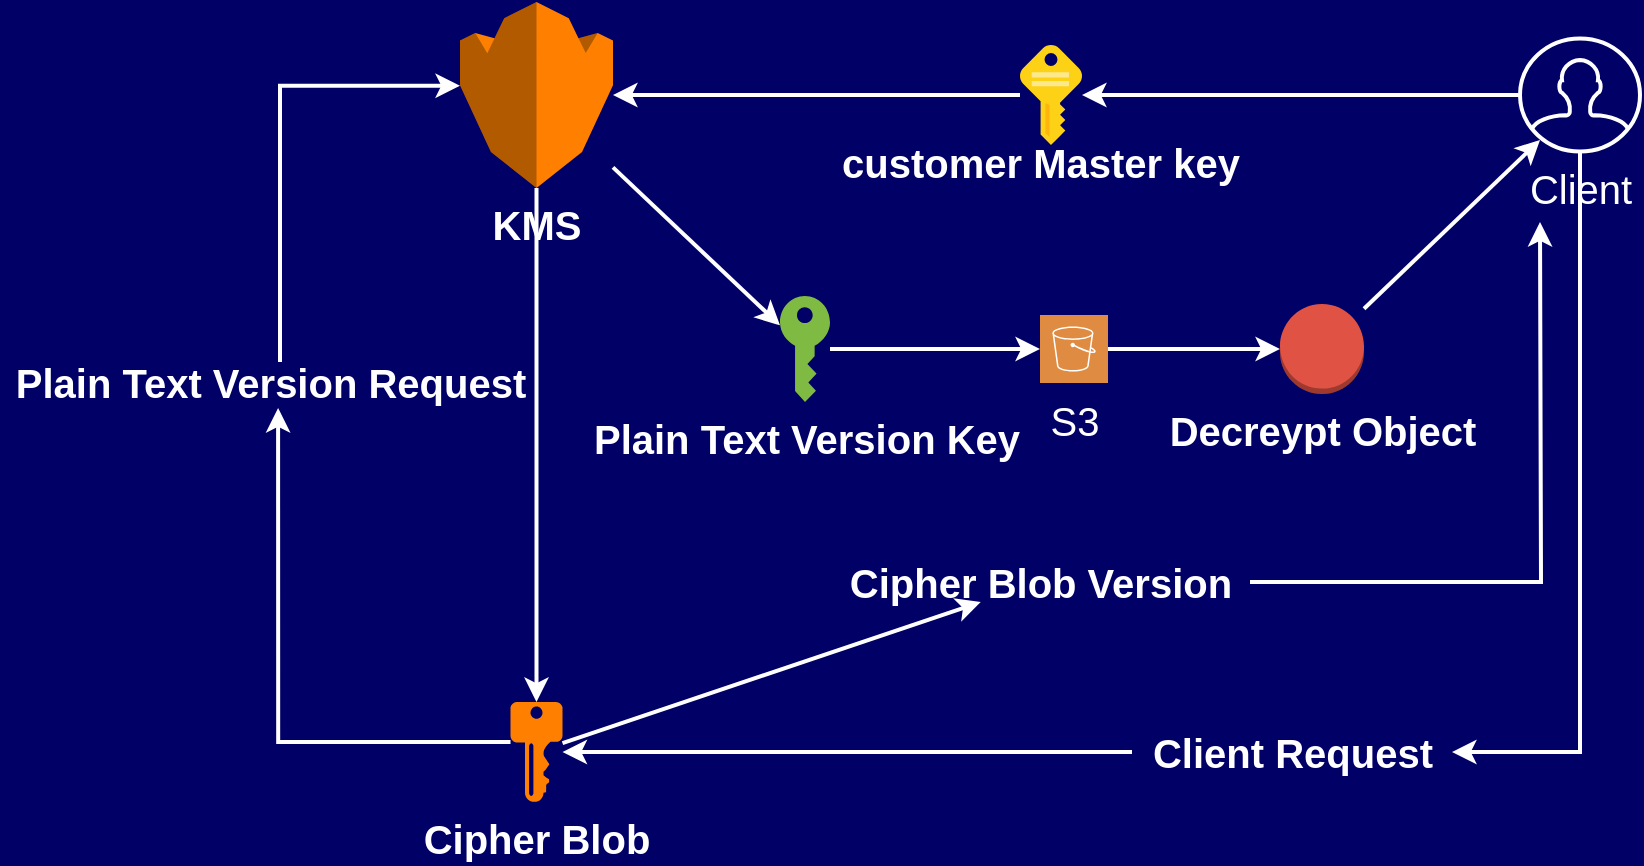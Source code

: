 <mxfile version="13.4.5" type="device"><diagram id="MXxcqeAqcnDzUP1oK3Q_" name="Page-1"><mxGraphModel dx="854" dy="496" grid="1" gridSize="10" guides="1" tooltips="1" connect="1" arrows="1" fold="1" page="1" pageScale="1" pageWidth="1169" pageHeight="827" background="#000066" math="0" shadow="0"><root><mxCell id="0"/><mxCell id="1" parent="0"/><mxCell id="CiVy2HXg6KLA0dEN1zC3-39" style="edgeStyle=none;rounded=0;orthogonalLoop=1;jettySize=auto;html=1;entryX=0.5;entryY=0;entryDx=0;entryDy=0;entryPerimeter=0;strokeColor=#FFFFFF;strokeWidth=2;" edge="1" parent="1" source="CiVy2HXg6KLA0dEN1zC3-15" target="CiVy2HXg6KLA0dEN1zC3-16"><mxGeometry relative="1" as="geometry"/></mxCell><mxCell id="CiVy2HXg6KLA0dEN1zC3-51" style="rounded=0;orthogonalLoop=1;jettySize=auto;html=1;strokeColor=#FFFFFF;strokeWidth=2;" edge="1" parent="1" source="CiVy2HXg6KLA0dEN1zC3-15" target="CiVy2HXg6KLA0dEN1zC3-27"><mxGeometry relative="1" as="geometry"/></mxCell><mxCell id="CiVy2HXg6KLA0dEN1zC3-15" value="&lt;b&gt;&lt;font style=&quot;font-size: 20px&quot; color=&quot;#ffffff&quot;&gt;KMS&lt;/font&gt;&lt;/b&gt;" style="outlineConnect=0;dashed=0;verticalLabelPosition=bottom;verticalAlign=top;align=center;html=1;shape=mxgraph.aws3.kms;gradientColor=none;strokeColor=#FFFFFF;fillColor=#FF8000;" vertex="1" parent="1"><mxGeometry x="240" y="80" width="76.5" height="93" as="geometry"/></mxCell><mxCell id="CiVy2HXg6KLA0dEN1zC3-42" style="edgeStyle=orthogonalEdgeStyle;rounded=0;orthogonalLoop=1;jettySize=auto;html=1;strokeColor=#FFFFFF;strokeWidth=2;entryX=0;entryY=0.45;entryDx=0;entryDy=0;entryPerimeter=0;" edge="1" parent="1" source="CiVy2HXg6KLA0dEN1zC3-44" target="CiVy2HXg6KLA0dEN1zC3-15"><mxGeometry relative="1" as="geometry"><mxPoint x="160" y="120" as="targetPoint"/><Array as="points"><mxPoint x="150" y="122"/></Array></mxGeometry></mxCell><mxCell id="CiVy2HXg6KLA0dEN1zC3-16" value="&lt;b&gt;&lt;font style=&quot;font-size: 20px&quot; color=&quot;#ffffff&quot;&gt;Cipher Blob&lt;/font&gt;&lt;/b&gt;" style="aspect=fixed;pointerEvents=1;shadow=0;dashed=0;html=1;strokeColor=none;labelPosition=center;verticalLabelPosition=bottom;verticalAlign=top;align=center;shape=mxgraph.mscae.enterprise.key_permissions;fillColor=#FF8000;" vertex="1" parent="1"><mxGeometry x="265.25" y="430" width="26" height="50" as="geometry"/></mxCell><mxCell id="CiVy2HXg6KLA0dEN1zC3-31" style="edgeStyle=none;rounded=0;orthogonalLoop=1;jettySize=auto;html=1;strokeColor=#FFFFFF;strokeWidth=2;" edge="1" parent="1" source="CiVy2HXg6KLA0dEN1zC3-19" target="CiVy2HXg6KLA0dEN1zC3-15"><mxGeometry relative="1" as="geometry"/></mxCell><mxCell id="CiVy2HXg6KLA0dEN1zC3-19" value="" style="aspect=fixed;html=1;points=[];align=center;image;fontSize=12;image=img/lib/mscae/Key.svg;strokeColor=#FFFFFF;fillColor=#FF8000;" vertex="1" parent="1"><mxGeometry x="520" y="101.5" width="31" height="50" as="geometry"/></mxCell><mxCell id="CiVy2HXg6KLA0dEN1zC3-22" value="&lt;font color=&quot;#ffffff&quot;&gt;&lt;span style=&quot;font-size: 20px&quot;&gt;&lt;b&gt;customer Master key&lt;/b&gt;&lt;/span&gt;&lt;/font&gt;" style="text;html=1;resizable=0;autosize=1;align=center;verticalAlign=middle;points=[];fillColor=none;strokeColor=none;rounded=0;" vertex="1" parent="1"><mxGeometry x="425" y="150" width="210" height="20" as="geometry"/></mxCell><mxCell id="CiVy2HXg6KLA0dEN1zC3-24" style="edgeStyle=none;rounded=0;orthogonalLoop=1;jettySize=auto;html=1;strokeColor=#FFFFFF;strokeWidth=2;" edge="1" parent="1" source="CiVy2HXg6KLA0dEN1zC3-23" target="CiVy2HXg6KLA0dEN1zC3-19"><mxGeometry relative="1" as="geometry"/></mxCell><mxCell id="CiVy2HXg6KLA0dEN1zC3-46" value="" style="edgeStyle=orthogonalEdgeStyle;rounded=0;orthogonalLoop=1;jettySize=auto;html=1;strokeColor=#FFFFFF;strokeWidth=2;" edge="1" parent="1" source="CiVy2HXg6KLA0dEN1zC3-49" target="CiVy2HXg6KLA0dEN1zC3-16"><mxGeometry relative="1" as="geometry"><mxPoint x="800" y="460" as="targetPoint"/><Array as="points"/></mxGeometry></mxCell><mxCell id="CiVy2HXg6KLA0dEN1zC3-23" value="&lt;font color=&quot;#ffffff&quot; style=&quot;font-size: 20px&quot;&gt;Client&lt;/font&gt;" style="html=1;verticalLabelPosition=bottom;align=center;labelBackgroundColor=none;verticalAlign=top;strokeWidth=2;shadow=0;dashed=0;shape=mxgraph.ios7.icons.user;fillColor=none;strokeColor=#FFFFFF;" vertex="1" parent="1"><mxGeometry x="770" y="98.25" width="60" height="56.5" as="geometry"/></mxCell><mxCell id="CiVy2HXg6KLA0dEN1zC3-56" style="edgeStyle=none;rounded=0;orthogonalLoop=1;jettySize=auto;html=1;strokeColor=#FFFFFF;strokeWidth=2;" edge="1" parent="1" source="CiVy2HXg6KLA0dEN1zC3-27" target="CiVy2HXg6KLA0dEN1zC3-55"><mxGeometry relative="1" as="geometry"/></mxCell><mxCell id="CiVy2HXg6KLA0dEN1zC3-27" value="&lt;b&gt;&lt;font style=&quot;font-size: 20px&quot; color=&quot;#ffffff&quot;&gt;Plain Text Version Key&lt;/font&gt;&lt;/b&gt;" style="pointerEvents=1;shadow=0;dashed=0;html=1;strokeColor=none;labelPosition=center;verticalLabelPosition=bottom;verticalAlign=top;outlineConnect=0;align=center;shape=mxgraph.office.security.key_permissions;fillColor=#7FBA42;labelBackgroundColor=none;" vertex="1" parent="1"><mxGeometry x="400" y="227" width="25" height="53" as="geometry"/></mxCell><mxCell id="CiVy2HXg6KLA0dEN1zC3-44" value="&lt;font color=&quot;#ffffff&quot;&gt;&lt;span style=&quot;font-size: 20px&quot;&gt;&lt;b&gt;Plain Text Version Request&lt;/b&gt;&lt;/span&gt;&lt;/font&gt;" style="text;html=1;resizable=0;autosize=1;align=center;verticalAlign=middle;points=[];fillColor=none;strokeColor=none;rounded=0;labelBackgroundColor=none;" vertex="1" parent="1"><mxGeometry x="10" y="260" width="270" height="20" as="geometry"/></mxCell><mxCell id="CiVy2HXg6KLA0dEN1zC3-45" style="edgeStyle=orthogonalEdgeStyle;rounded=0;orthogonalLoop=1;jettySize=auto;html=1;strokeColor=#FFFFFF;strokeWidth=2;entryX=0.515;entryY=1.15;entryDx=0;entryDy=0;entryPerimeter=0;" edge="1" parent="1" source="CiVy2HXg6KLA0dEN1zC3-16" target="CiVy2HXg6KLA0dEN1zC3-44"><mxGeometry relative="1" as="geometry"><mxPoint x="240" y="121.85" as="targetPoint"/><mxPoint x="265.25" y="450" as="sourcePoint"/><Array as="points"><mxPoint x="149" y="450"/></Array></mxGeometry></mxCell><mxCell id="CiVy2HXg6KLA0dEN1zC3-49" value="&lt;font color=&quot;#ffffff&quot;&gt;&lt;span style=&quot;font-size: 20px&quot;&gt;&lt;b&gt;Client Request&lt;/b&gt;&lt;/span&gt;&lt;/font&gt;" style="text;html=1;resizable=0;autosize=1;align=center;verticalAlign=middle;points=[];fillColor=none;strokeColor=none;rounded=0;labelBackgroundColor=none;" vertex="1" parent="1"><mxGeometry x="576" y="445" width="160" height="20" as="geometry"/></mxCell><mxCell id="CiVy2HXg6KLA0dEN1zC3-50" value="" style="edgeStyle=orthogonalEdgeStyle;rounded=0;orthogonalLoop=1;jettySize=auto;html=1;strokeColor=#FFFFFF;strokeWidth=2;" edge="1" parent="1" source="CiVy2HXg6KLA0dEN1zC3-23" target="CiVy2HXg6KLA0dEN1zC3-49"><mxGeometry relative="1" as="geometry"><mxPoint x="291.25" y="455" as="targetPoint"/><mxPoint x="800" y="154.75" as="sourcePoint"/><Array as="points"><mxPoint x="800" y="455"/></Array></mxGeometry></mxCell><mxCell id="CiVy2HXg6KLA0dEN1zC3-59" style="edgeStyle=none;rounded=0;orthogonalLoop=1;jettySize=auto;html=1;strokeColor=#FFFFFF;strokeWidth=2;" edge="1" parent="1" source="CiVy2HXg6KLA0dEN1zC3-55" target="CiVy2HXg6KLA0dEN1zC3-58"><mxGeometry relative="1" as="geometry"/></mxCell><mxCell id="CiVy2HXg6KLA0dEN1zC3-55" value="&lt;font color=&quot;#ffffff&quot; style=&quot;font-size: 20px&quot;&gt;S3&lt;/font&gt;" style="pointerEvents=1;shadow=0;dashed=0;html=1;strokeColor=none;fillColor=#DF8C42;labelPosition=center;verticalLabelPosition=bottom;verticalAlign=top;align=center;outlineConnect=0;shape=mxgraph.veeam2.aws_s3;labelBackgroundColor=none;" vertex="1" parent="1"><mxGeometry x="530" y="236.5" width="34" height="34" as="geometry"/></mxCell><mxCell id="CiVy2HXg6KLA0dEN1zC3-60" style="edgeStyle=none;rounded=0;orthogonalLoop=1;jettySize=auto;html=1;entryX=0.167;entryY=0.898;entryDx=0;entryDy=0;entryPerimeter=0;strokeColor=#FFFFFF;strokeWidth=2;" edge="1" parent="1" source="CiVy2HXg6KLA0dEN1zC3-58" target="CiVy2HXg6KLA0dEN1zC3-23"><mxGeometry relative="1" as="geometry"/></mxCell><mxCell id="CiVy2HXg6KLA0dEN1zC3-58" value="&lt;b&gt;&lt;font style=&quot;font-size: 20px&quot; color=&quot;#ffffff&quot;&gt;Decreypt Object&lt;/font&gt;&lt;/b&gt;" style="outlineConnect=0;dashed=0;verticalLabelPosition=bottom;verticalAlign=top;align=center;html=1;shape=mxgraph.aws3.object;fillColor=#E05243;gradientColor=none;labelBackgroundColor=none;strokeColor=#00FF00;strokeWidth=8;" vertex="1" parent="1"><mxGeometry x="650" y="231" width="42" height="45" as="geometry"/></mxCell><mxCell id="CiVy2HXg6KLA0dEN1zC3-67" style="edgeStyle=orthogonalEdgeStyle;rounded=0;orthogonalLoop=1;jettySize=auto;html=1;strokeColor=#FFFFFF;strokeWidth=2;" edge="1" parent="1" source="CiVy2HXg6KLA0dEN1zC3-65"><mxGeometry relative="1" as="geometry"><mxPoint x="780" y="190" as="targetPoint"/></mxGeometry></mxCell><mxCell id="CiVy2HXg6KLA0dEN1zC3-65" value="&lt;font color=&quot;#ffffff&quot;&gt;&lt;span style=&quot;font-size: 20px&quot;&gt;&lt;b&gt;Cipher Blob Version&lt;/b&gt;&lt;/span&gt;&lt;/font&gt;" style="text;html=1;resizable=0;autosize=1;align=center;verticalAlign=middle;points=[];fillColor=none;strokeColor=none;rounded=0;labelBackgroundColor=none;" vertex="1" parent="1"><mxGeometry x="425" y="360" width="210" height="20" as="geometry"/></mxCell><mxCell id="CiVy2HXg6KLA0dEN1zC3-66" style="rounded=0;orthogonalLoop=1;jettySize=auto;html=1;strokeColor=#FFFFFF;strokeWidth=2;" edge="1" parent="1" source="CiVy2HXg6KLA0dEN1zC3-16" target="CiVy2HXg6KLA0dEN1zC3-65"><mxGeometry relative="1" as="geometry"><mxPoint x="613.714" y="320" as="targetPoint"/><mxPoint x="291" y="430" as="sourcePoint"/><Array as="points"/></mxGeometry></mxCell></root></mxGraphModel></diagram></mxfile>